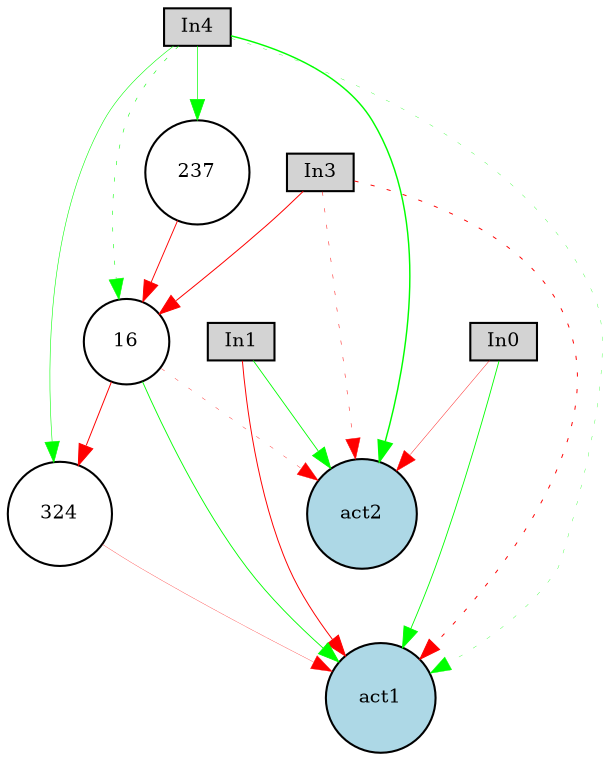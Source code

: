 digraph {
	node [fontsize=9 height=0.2 shape=circle width=0.2]
	In0 [fillcolor=lightgray shape=box style=filled]
	In1 [fillcolor=lightgray shape=box style=filled]
	In3 [fillcolor=lightgray shape=box style=filled]
	In4 [fillcolor=lightgray shape=box style=filled]
	act1 [fillcolor=lightblue style=filled]
	act2 [fillcolor=lightblue style=filled]
	324 [fillcolor=white style=filled]
	237 [fillcolor=white style=filled]
	16 [fillcolor=white style=filled]
	In0 -> act1 [color=green penwidth=0.4212326471616775 style=solid]
	In0 -> act2 [color=red penwidth=0.19990842163301029 style=solid]
	In1 -> act1 [color=red penwidth=0.4682471586728636 style=solid]
	In1 -> act2 [color=green penwidth=0.42018447494434386 style=solid]
	In3 -> act1 [color=red penwidth=0.46215900033333623 style=dotted]
	In3 -> act2 [color=red penwidth=0.2309926125732365 style=dotted]
	In4 -> act1 [color=green penwidth=0.1517329979038538 style=dotted]
	In4 -> act2 [color=green penwidth=0.6945146269215169 style=solid]
	In4 -> 16 [color=green penwidth=0.27010736849645856 style=dotted]
	16 -> act1 [color=green penwidth=0.43069782519477084 style=solid]
	In3 -> 16 [color=red penwidth=0.47794810540125554 style=solid]
	In4 -> 237 [color=green penwidth=0.33098143317333917 style=solid]
	237 -> 16 [color=red penwidth=0.4477876849031237 style=solid]
	In4 -> 324 [color=green penwidth=0.27055254069146306 style=solid]
	324 -> act1 [color=red penwidth=0.1368626527529156 style=solid]
	16 -> 324 [color=red penwidth=0.468920681428347 style=solid]
	16 -> act2 [color=red penwidth=0.17440582304182267 style=dotted]
}
